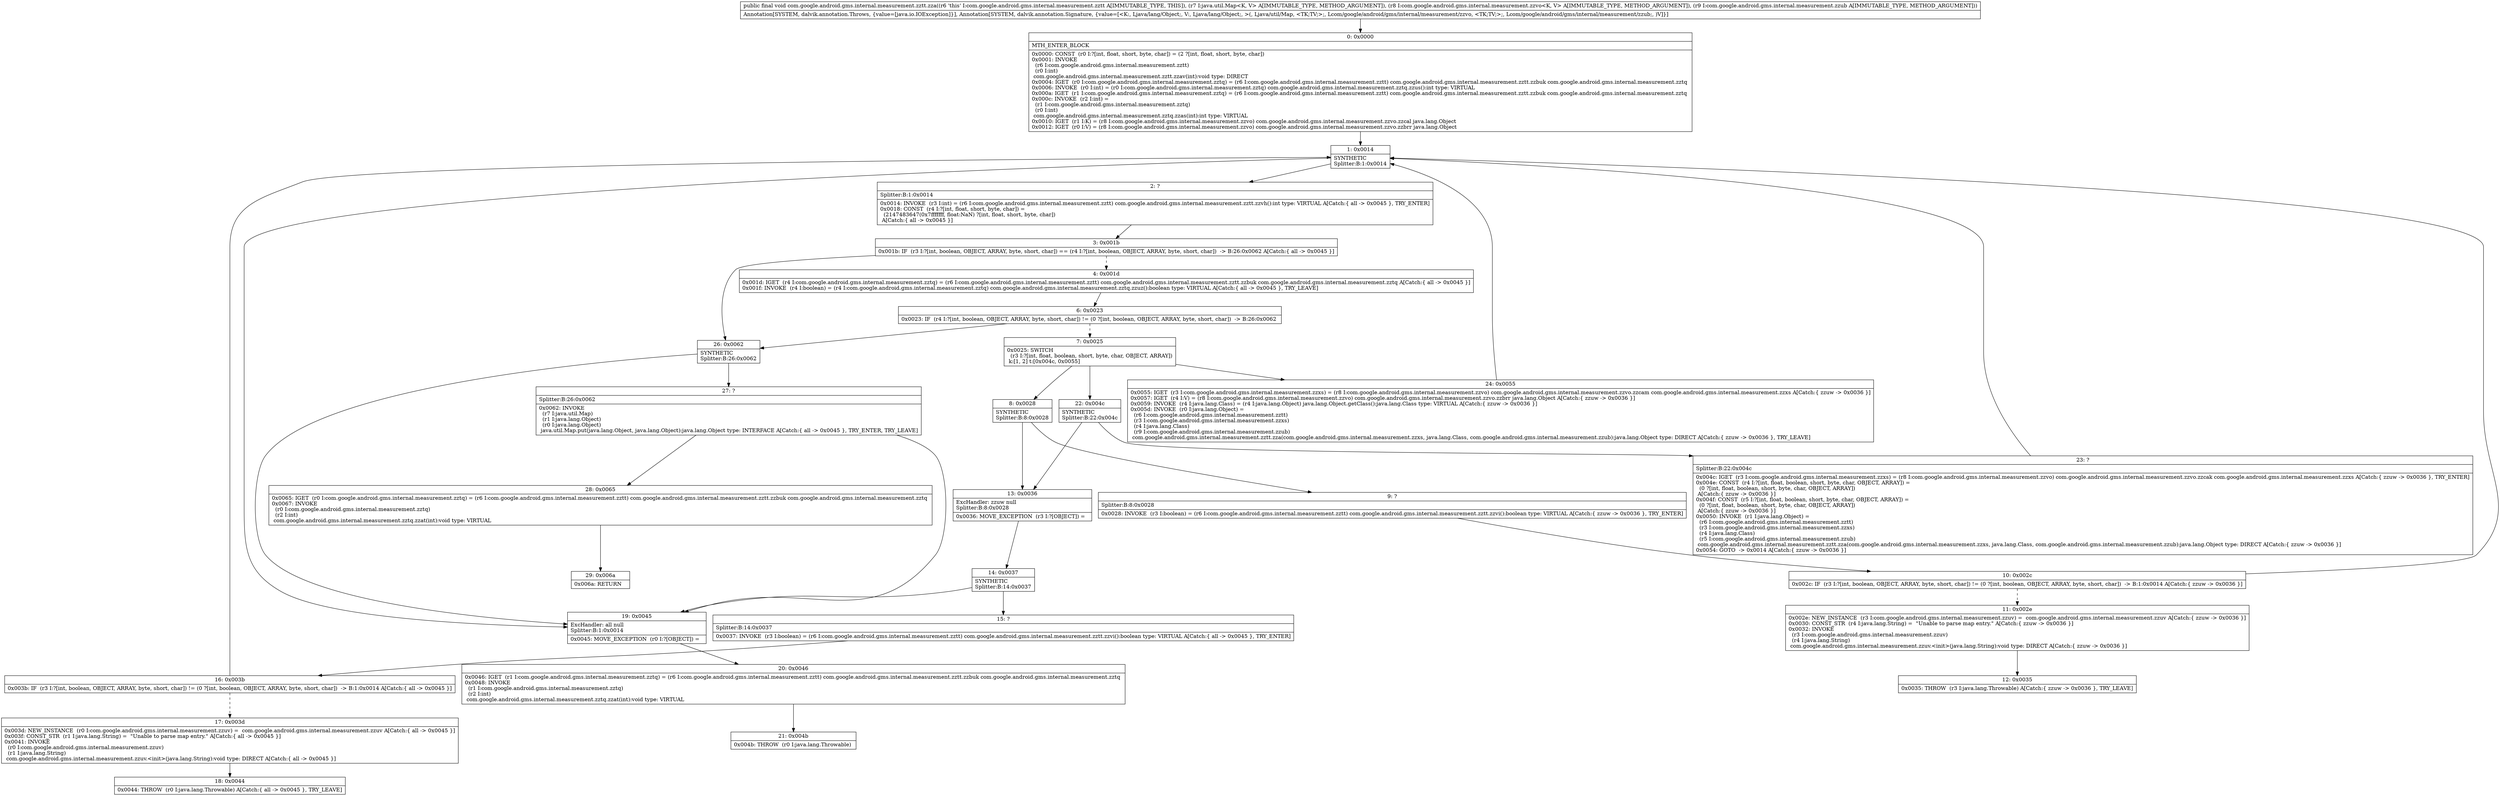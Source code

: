 digraph "CFG forcom.google.android.gms.internal.measurement.zztt.zza(Ljava\/util\/Map;Lcom\/google\/android\/gms\/internal\/measurement\/zzvo;Lcom\/google\/android\/gms\/internal\/measurement\/zzub;)V" {
Node_0 [shape=record,label="{0\:\ 0x0000|MTH_ENTER_BLOCK\l|0x0000: CONST  (r0 I:?[int, float, short, byte, char]) = (2 ?[int, float, short, byte, char]) \l0x0001: INVOKE  \l  (r6 I:com.google.android.gms.internal.measurement.zztt)\l  (r0 I:int)\l com.google.android.gms.internal.measurement.zztt.zzav(int):void type: DIRECT \l0x0004: IGET  (r0 I:com.google.android.gms.internal.measurement.zztq) = (r6 I:com.google.android.gms.internal.measurement.zztt) com.google.android.gms.internal.measurement.zztt.zzbuk com.google.android.gms.internal.measurement.zztq \l0x0006: INVOKE  (r0 I:int) = (r0 I:com.google.android.gms.internal.measurement.zztq) com.google.android.gms.internal.measurement.zztq.zzus():int type: VIRTUAL \l0x000a: IGET  (r1 I:com.google.android.gms.internal.measurement.zztq) = (r6 I:com.google.android.gms.internal.measurement.zztt) com.google.android.gms.internal.measurement.zztt.zzbuk com.google.android.gms.internal.measurement.zztq \l0x000c: INVOKE  (r2 I:int) = \l  (r1 I:com.google.android.gms.internal.measurement.zztq)\l  (r0 I:int)\l com.google.android.gms.internal.measurement.zztq.zzas(int):int type: VIRTUAL \l0x0010: IGET  (r1 I:K) = (r8 I:com.google.android.gms.internal.measurement.zzvo) com.google.android.gms.internal.measurement.zzvo.zzcal java.lang.Object \l0x0012: IGET  (r0 I:V) = (r8 I:com.google.android.gms.internal.measurement.zzvo) com.google.android.gms.internal.measurement.zzvo.zzbrr java.lang.Object \l}"];
Node_1 [shape=record,label="{1\:\ 0x0014|SYNTHETIC\lSplitter:B:1:0x0014\l}"];
Node_2 [shape=record,label="{2\:\ ?|Splitter:B:1:0x0014\l|0x0014: INVOKE  (r3 I:int) = (r6 I:com.google.android.gms.internal.measurement.zztt) com.google.android.gms.internal.measurement.zztt.zzvh():int type: VIRTUAL A[Catch:\{ all \-\> 0x0045 \}, TRY_ENTER]\l0x0018: CONST  (r4 I:?[int, float, short, byte, char]) = \l  (2147483647(0x7fffffff, float:NaN) ?[int, float, short, byte, char])\l A[Catch:\{ all \-\> 0x0045 \}]\l}"];
Node_3 [shape=record,label="{3\:\ 0x001b|0x001b: IF  (r3 I:?[int, boolean, OBJECT, ARRAY, byte, short, char]) == (r4 I:?[int, boolean, OBJECT, ARRAY, byte, short, char])  \-\> B:26:0x0062 A[Catch:\{ all \-\> 0x0045 \}]\l}"];
Node_4 [shape=record,label="{4\:\ 0x001d|0x001d: IGET  (r4 I:com.google.android.gms.internal.measurement.zztq) = (r6 I:com.google.android.gms.internal.measurement.zztt) com.google.android.gms.internal.measurement.zztt.zzbuk com.google.android.gms.internal.measurement.zztq A[Catch:\{ all \-\> 0x0045 \}]\l0x001f: INVOKE  (r4 I:boolean) = (r4 I:com.google.android.gms.internal.measurement.zztq) com.google.android.gms.internal.measurement.zztq.zzuz():boolean type: VIRTUAL A[Catch:\{ all \-\> 0x0045 \}, TRY_LEAVE]\l}"];
Node_6 [shape=record,label="{6\:\ 0x0023|0x0023: IF  (r4 I:?[int, boolean, OBJECT, ARRAY, byte, short, char]) != (0 ?[int, boolean, OBJECT, ARRAY, byte, short, char])  \-\> B:26:0x0062 \l}"];
Node_7 [shape=record,label="{7\:\ 0x0025|0x0025: SWITCH  \l  (r3 I:?[int, float, boolean, short, byte, char, OBJECT, ARRAY])\l k:[1, 2] t:[0x004c, 0x0055] \l}"];
Node_8 [shape=record,label="{8\:\ 0x0028|SYNTHETIC\lSplitter:B:8:0x0028\l}"];
Node_9 [shape=record,label="{9\:\ ?|Splitter:B:8:0x0028\l|0x0028: INVOKE  (r3 I:boolean) = (r6 I:com.google.android.gms.internal.measurement.zztt) com.google.android.gms.internal.measurement.zztt.zzvi():boolean type: VIRTUAL A[Catch:\{ zzuw \-\> 0x0036 \}, TRY_ENTER]\l}"];
Node_10 [shape=record,label="{10\:\ 0x002c|0x002c: IF  (r3 I:?[int, boolean, OBJECT, ARRAY, byte, short, char]) != (0 ?[int, boolean, OBJECT, ARRAY, byte, short, char])  \-\> B:1:0x0014 A[Catch:\{ zzuw \-\> 0x0036 \}]\l}"];
Node_11 [shape=record,label="{11\:\ 0x002e|0x002e: NEW_INSTANCE  (r3 I:com.google.android.gms.internal.measurement.zzuv) =  com.google.android.gms.internal.measurement.zzuv A[Catch:\{ zzuw \-\> 0x0036 \}]\l0x0030: CONST_STR  (r4 I:java.lang.String) =  \"Unable to parse map entry.\" A[Catch:\{ zzuw \-\> 0x0036 \}]\l0x0032: INVOKE  \l  (r3 I:com.google.android.gms.internal.measurement.zzuv)\l  (r4 I:java.lang.String)\l com.google.android.gms.internal.measurement.zzuv.\<init\>(java.lang.String):void type: DIRECT A[Catch:\{ zzuw \-\> 0x0036 \}]\l}"];
Node_12 [shape=record,label="{12\:\ 0x0035|0x0035: THROW  (r3 I:java.lang.Throwable) A[Catch:\{ zzuw \-\> 0x0036 \}, TRY_LEAVE]\l}"];
Node_13 [shape=record,label="{13\:\ 0x0036|ExcHandler: zzuw null\lSplitter:B:8:0x0028\l|0x0036: MOVE_EXCEPTION  (r3 I:?[OBJECT]) =  \l}"];
Node_14 [shape=record,label="{14\:\ 0x0037|SYNTHETIC\lSplitter:B:14:0x0037\l}"];
Node_15 [shape=record,label="{15\:\ ?|Splitter:B:14:0x0037\l|0x0037: INVOKE  (r3 I:boolean) = (r6 I:com.google.android.gms.internal.measurement.zztt) com.google.android.gms.internal.measurement.zztt.zzvi():boolean type: VIRTUAL A[Catch:\{ all \-\> 0x0045 \}, TRY_ENTER]\l}"];
Node_16 [shape=record,label="{16\:\ 0x003b|0x003b: IF  (r3 I:?[int, boolean, OBJECT, ARRAY, byte, short, char]) != (0 ?[int, boolean, OBJECT, ARRAY, byte, short, char])  \-\> B:1:0x0014 A[Catch:\{ all \-\> 0x0045 \}]\l}"];
Node_17 [shape=record,label="{17\:\ 0x003d|0x003d: NEW_INSTANCE  (r0 I:com.google.android.gms.internal.measurement.zzuv) =  com.google.android.gms.internal.measurement.zzuv A[Catch:\{ all \-\> 0x0045 \}]\l0x003f: CONST_STR  (r1 I:java.lang.String) =  \"Unable to parse map entry.\" A[Catch:\{ all \-\> 0x0045 \}]\l0x0041: INVOKE  \l  (r0 I:com.google.android.gms.internal.measurement.zzuv)\l  (r1 I:java.lang.String)\l com.google.android.gms.internal.measurement.zzuv.\<init\>(java.lang.String):void type: DIRECT A[Catch:\{ all \-\> 0x0045 \}]\l}"];
Node_18 [shape=record,label="{18\:\ 0x0044|0x0044: THROW  (r0 I:java.lang.Throwable) A[Catch:\{ all \-\> 0x0045 \}, TRY_LEAVE]\l}"];
Node_19 [shape=record,label="{19\:\ 0x0045|ExcHandler: all null\lSplitter:B:1:0x0014\l|0x0045: MOVE_EXCEPTION  (r0 I:?[OBJECT]) =  \l}"];
Node_20 [shape=record,label="{20\:\ 0x0046|0x0046: IGET  (r1 I:com.google.android.gms.internal.measurement.zztq) = (r6 I:com.google.android.gms.internal.measurement.zztt) com.google.android.gms.internal.measurement.zztt.zzbuk com.google.android.gms.internal.measurement.zztq \l0x0048: INVOKE  \l  (r1 I:com.google.android.gms.internal.measurement.zztq)\l  (r2 I:int)\l com.google.android.gms.internal.measurement.zztq.zzat(int):void type: VIRTUAL \l}"];
Node_21 [shape=record,label="{21\:\ 0x004b|0x004b: THROW  (r0 I:java.lang.Throwable) \l}"];
Node_22 [shape=record,label="{22\:\ 0x004c|SYNTHETIC\lSplitter:B:22:0x004c\l}"];
Node_23 [shape=record,label="{23\:\ ?|Splitter:B:22:0x004c\l|0x004c: IGET  (r3 I:com.google.android.gms.internal.measurement.zzxs) = (r8 I:com.google.android.gms.internal.measurement.zzvo) com.google.android.gms.internal.measurement.zzvo.zzcak com.google.android.gms.internal.measurement.zzxs A[Catch:\{ zzuw \-\> 0x0036 \}, TRY_ENTER]\l0x004e: CONST  (r4 I:?[int, float, boolean, short, byte, char, OBJECT, ARRAY]) = \l  (0 ?[int, float, boolean, short, byte, char, OBJECT, ARRAY])\l A[Catch:\{ zzuw \-\> 0x0036 \}]\l0x004f: CONST  (r5 I:?[int, float, boolean, short, byte, char, OBJECT, ARRAY]) = \l  (0 ?[int, float, boolean, short, byte, char, OBJECT, ARRAY])\l A[Catch:\{ zzuw \-\> 0x0036 \}]\l0x0050: INVOKE  (r1 I:java.lang.Object) = \l  (r6 I:com.google.android.gms.internal.measurement.zztt)\l  (r3 I:com.google.android.gms.internal.measurement.zzxs)\l  (r4 I:java.lang.Class)\l  (r5 I:com.google.android.gms.internal.measurement.zzub)\l com.google.android.gms.internal.measurement.zztt.zza(com.google.android.gms.internal.measurement.zzxs, java.lang.Class, com.google.android.gms.internal.measurement.zzub):java.lang.Object type: DIRECT A[Catch:\{ zzuw \-\> 0x0036 \}]\l0x0054: GOTO  \-\> 0x0014 A[Catch:\{ zzuw \-\> 0x0036 \}]\l}"];
Node_24 [shape=record,label="{24\:\ 0x0055|0x0055: IGET  (r3 I:com.google.android.gms.internal.measurement.zzxs) = (r8 I:com.google.android.gms.internal.measurement.zzvo) com.google.android.gms.internal.measurement.zzvo.zzcam com.google.android.gms.internal.measurement.zzxs A[Catch:\{ zzuw \-\> 0x0036 \}]\l0x0057: IGET  (r4 I:V) = (r8 I:com.google.android.gms.internal.measurement.zzvo) com.google.android.gms.internal.measurement.zzvo.zzbrr java.lang.Object A[Catch:\{ zzuw \-\> 0x0036 \}]\l0x0059: INVOKE  (r4 I:java.lang.Class) = (r4 I:java.lang.Object) java.lang.Object.getClass():java.lang.Class type: VIRTUAL A[Catch:\{ zzuw \-\> 0x0036 \}]\l0x005d: INVOKE  (r0 I:java.lang.Object) = \l  (r6 I:com.google.android.gms.internal.measurement.zztt)\l  (r3 I:com.google.android.gms.internal.measurement.zzxs)\l  (r4 I:java.lang.Class)\l  (r9 I:com.google.android.gms.internal.measurement.zzub)\l com.google.android.gms.internal.measurement.zztt.zza(com.google.android.gms.internal.measurement.zzxs, java.lang.Class, com.google.android.gms.internal.measurement.zzub):java.lang.Object type: DIRECT A[Catch:\{ zzuw \-\> 0x0036 \}, TRY_LEAVE]\l}"];
Node_26 [shape=record,label="{26\:\ 0x0062|SYNTHETIC\lSplitter:B:26:0x0062\l}"];
Node_27 [shape=record,label="{27\:\ ?|Splitter:B:26:0x0062\l|0x0062: INVOKE  \l  (r7 I:java.util.Map)\l  (r1 I:java.lang.Object)\l  (r0 I:java.lang.Object)\l java.util.Map.put(java.lang.Object, java.lang.Object):java.lang.Object type: INTERFACE A[Catch:\{ all \-\> 0x0045 \}, TRY_ENTER, TRY_LEAVE]\l}"];
Node_28 [shape=record,label="{28\:\ 0x0065|0x0065: IGET  (r0 I:com.google.android.gms.internal.measurement.zztq) = (r6 I:com.google.android.gms.internal.measurement.zztt) com.google.android.gms.internal.measurement.zztt.zzbuk com.google.android.gms.internal.measurement.zztq \l0x0067: INVOKE  \l  (r0 I:com.google.android.gms.internal.measurement.zztq)\l  (r2 I:int)\l com.google.android.gms.internal.measurement.zztq.zzat(int):void type: VIRTUAL \l}"];
Node_29 [shape=record,label="{29\:\ 0x006a|0x006a: RETURN   \l}"];
MethodNode[shape=record,label="{public final void com.google.android.gms.internal.measurement.zztt.zza((r6 'this' I:com.google.android.gms.internal.measurement.zztt A[IMMUTABLE_TYPE, THIS]), (r7 I:java.util.Map\<K, V\> A[IMMUTABLE_TYPE, METHOD_ARGUMENT]), (r8 I:com.google.android.gms.internal.measurement.zzvo\<K, V\> A[IMMUTABLE_TYPE, METHOD_ARGUMENT]), (r9 I:com.google.android.gms.internal.measurement.zzub A[IMMUTABLE_TYPE, METHOD_ARGUMENT]))  | Annotation[SYSTEM, dalvik.annotation.Throws, \{value=[java.io.IOException]\}], Annotation[SYSTEM, dalvik.annotation.Signature, \{value=[\<K:, Ljava\/lang\/Object;, V:, Ljava\/lang\/Object;, \>(, Ljava\/util\/Map, \<TK;TV;\>;, Lcom\/google\/android\/gms\/internal\/measurement\/zzvo, \<TK;TV;\>;, Lcom\/google\/android\/gms\/internal\/measurement\/zzub;, )V]\}]\l}"];
MethodNode -> Node_0;
Node_0 -> Node_1;
Node_1 -> Node_2;
Node_1 -> Node_19;
Node_2 -> Node_3;
Node_3 -> Node_4[style=dashed];
Node_3 -> Node_26;
Node_4 -> Node_6;
Node_6 -> Node_7[style=dashed];
Node_6 -> Node_26;
Node_7 -> Node_8;
Node_7 -> Node_22;
Node_7 -> Node_24;
Node_8 -> Node_9;
Node_8 -> Node_13;
Node_9 -> Node_10;
Node_10 -> Node_1;
Node_10 -> Node_11[style=dashed];
Node_11 -> Node_12;
Node_13 -> Node_14;
Node_14 -> Node_15;
Node_14 -> Node_19;
Node_15 -> Node_16;
Node_16 -> Node_1;
Node_16 -> Node_17[style=dashed];
Node_17 -> Node_18;
Node_19 -> Node_20;
Node_20 -> Node_21;
Node_22 -> Node_23;
Node_22 -> Node_13;
Node_23 -> Node_1;
Node_24 -> Node_1;
Node_26 -> Node_27;
Node_26 -> Node_19;
Node_27 -> Node_28;
Node_27 -> Node_19;
Node_28 -> Node_29;
}

